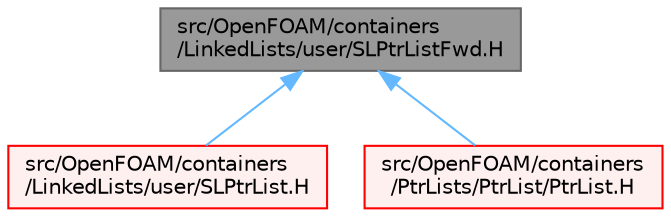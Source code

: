 digraph "src/OpenFOAM/containers/LinkedLists/user/SLPtrListFwd.H"
{
 // LATEX_PDF_SIZE
  bgcolor="transparent";
  edge [fontname=Helvetica,fontsize=10,labelfontname=Helvetica,labelfontsize=10];
  node [fontname=Helvetica,fontsize=10,shape=box,height=0.2,width=0.4];
  Node1 [id="Node000001",label="src/OpenFOAM/containers\l/LinkedLists/user/SLPtrListFwd.H",height=0.2,width=0.4,color="gray40", fillcolor="grey60", style="filled", fontcolor="black",tooltip="Forward declarations for SLPtrList."];
  Node1 -> Node2 [id="edge1_Node000001_Node000002",dir="back",color="steelblue1",style="solid",tooltip=" "];
  Node2 [id="Node000002",label="src/OpenFOAM/containers\l/LinkedLists/user/SLPtrList.H",height=0.2,width=0.4,color="red", fillcolor="#FFF0F0", style="filled",URL="$SLPtrList_8H.html",tooltip="Non-intrusive singly-linked pointer list."];
  Node1 -> Node46 [id="edge2_Node000001_Node000046",dir="back",color="steelblue1",style="solid",tooltip=" "];
  Node46 [id="Node000046",label="src/OpenFOAM/containers\l/PtrLists/PtrList/PtrList.H",height=0.2,width=0.4,color="red", fillcolor="#FFF0F0", style="filled",URL="$PtrList_8H.html",tooltip=" "];
}
